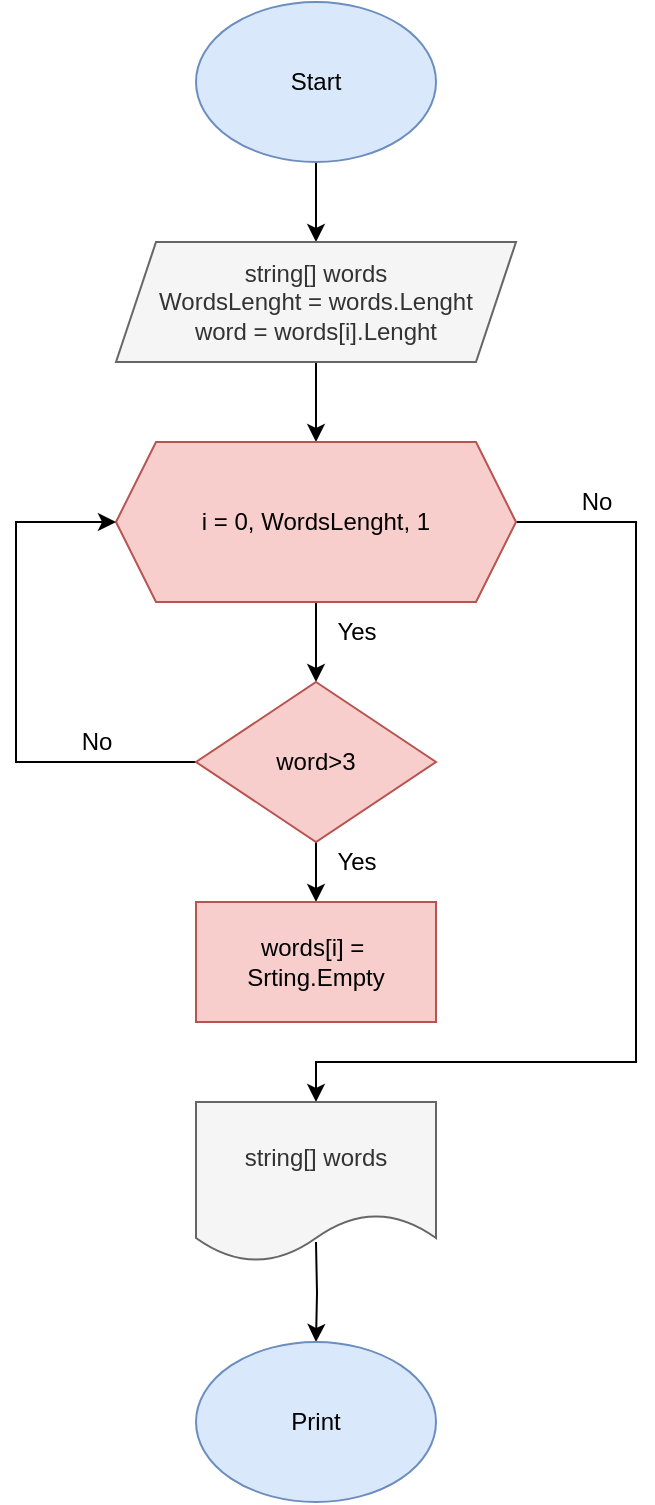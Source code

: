 <mxfile version="20.2.4"><diagram id="NZl1ZIhx0xcvblmw9nXE" name="Страница 1"><mxGraphModel dx="1522" dy="1677" grid="1" gridSize="10" guides="1" tooltips="1" connect="1" arrows="1" fold="1" page="1" pageScale="1" pageWidth="827" pageHeight="1169" math="0" shadow="0"><root><mxCell id="0"/><mxCell id="1" parent="0"/><mxCell id="8MA8GCeou5Df6QJDmNbB-17" value="" style="edgeStyle=orthogonalEdgeStyle;rounded=0;orthogonalLoop=1;jettySize=auto;html=1;" edge="1" parent="1" source="8MA8GCeou5Df6QJDmNbB-1" target="8MA8GCeou5Df6QJDmNbB-2"><mxGeometry relative="1" as="geometry"/></mxCell><mxCell id="8MA8GCeou5Df6QJDmNbB-1" value="Start" style="ellipse;whiteSpace=wrap;html=1;fillColor=#dae8fc;strokeColor=#6c8ebf;" vertex="1" parent="1"><mxGeometry x="-20" y="-60" width="120" height="80" as="geometry"/></mxCell><mxCell id="8MA8GCeou5Df6QJDmNbB-12" style="edgeStyle=orthogonalEdgeStyle;rounded=0;orthogonalLoop=1;jettySize=auto;html=1;entryX=0.5;entryY=0;entryDx=0;entryDy=0;" edge="1" parent="1" source="8MA8GCeou5Df6QJDmNbB-2" target="8MA8GCeou5Df6QJDmNbB-3"><mxGeometry relative="1" as="geometry"/></mxCell><mxCell id="8MA8GCeou5Df6QJDmNbB-2" value="string[] words&lt;br&gt;WordsLenght = words.Lenght&lt;br&gt;word = words[i].Lenght" style="shape=parallelogram;perimeter=parallelogramPerimeter;whiteSpace=wrap;html=1;fixedSize=1;fillColor=#f5f5f5;fontColor=#333333;strokeColor=#666666;" vertex="1" parent="1"><mxGeometry x="-60" y="60" width="200" height="60" as="geometry"/></mxCell><mxCell id="8MA8GCeou5Df6QJDmNbB-9" style="edgeStyle=orthogonalEdgeStyle;rounded=0;orthogonalLoop=1;jettySize=auto;html=1;entryX=0.5;entryY=0;entryDx=0;entryDy=0;" edge="1" parent="1" source="8MA8GCeou5Df6QJDmNbB-3" target="8MA8GCeou5Df6QJDmNbB-4"><mxGeometry relative="1" as="geometry"/></mxCell><mxCell id="8MA8GCeou5Df6QJDmNbB-14" style="edgeStyle=orthogonalEdgeStyle;rounded=0;orthogonalLoop=1;jettySize=auto;html=1;entryX=0.5;entryY=0;entryDx=0;entryDy=0;" edge="1" parent="1" source="8MA8GCeou5Df6QJDmNbB-3" target="8MA8GCeou5Df6QJDmNbB-6"><mxGeometry relative="1" as="geometry"><mxPoint x="190" y="470" as="targetPoint"/><Array as="points"><mxPoint x="200" y="200"/><mxPoint x="200" y="470"/><mxPoint x="40" y="470"/></Array></mxGeometry></mxCell><mxCell id="8MA8GCeou5Df6QJDmNbB-3" value="i = 0, WordsLenght, 1" style="shape=hexagon;perimeter=hexagonPerimeter2;whiteSpace=wrap;html=1;fixedSize=1;fillColor=#f8cecc;strokeColor=#b85450;" vertex="1" parent="1"><mxGeometry x="-60" y="160" width="200" height="80" as="geometry"/></mxCell><mxCell id="8MA8GCeou5Df6QJDmNbB-10" style="edgeStyle=orthogonalEdgeStyle;rounded=0;orthogonalLoop=1;jettySize=auto;html=1;entryX=0.5;entryY=0;entryDx=0;entryDy=0;" edge="1" parent="1" source="8MA8GCeou5Df6QJDmNbB-4" target="8MA8GCeou5Df6QJDmNbB-5"><mxGeometry relative="1" as="geometry"/></mxCell><mxCell id="8MA8GCeou5Df6QJDmNbB-24" style="edgeStyle=orthogonalEdgeStyle;rounded=0;orthogonalLoop=1;jettySize=auto;html=1;entryX=0;entryY=0.5;entryDx=0;entryDy=0;" edge="1" parent="1" source="8MA8GCeou5Df6QJDmNbB-4" target="8MA8GCeou5Df6QJDmNbB-3"><mxGeometry relative="1" as="geometry"><mxPoint x="-110" y="200" as="targetPoint"/><Array as="points"><mxPoint x="-110" y="320"/><mxPoint x="-110" y="200"/></Array></mxGeometry></mxCell><mxCell id="8MA8GCeou5Df6QJDmNbB-4" value="word&amp;gt;3" style="rhombus;whiteSpace=wrap;html=1;fillColor=#f8cecc;strokeColor=#b85450;" vertex="1" parent="1"><mxGeometry x="-20" y="280" width="120" height="80" as="geometry"/></mxCell><mxCell id="8MA8GCeou5Df6QJDmNbB-5" value="words[i] =&amp;nbsp;&lt;br&gt;Srting.Empty" style="rounded=0;whiteSpace=wrap;html=1;fillColor=#f8cecc;strokeColor=#b85450;" vertex="1" parent="1"><mxGeometry x="-20" y="390" width="120" height="60" as="geometry"/></mxCell><mxCell id="8MA8GCeou5Df6QJDmNbB-20" style="edgeStyle=orthogonalEdgeStyle;rounded=0;orthogonalLoop=1;jettySize=auto;html=1;entryX=0.5;entryY=0;entryDx=0;entryDy=0;" edge="1" parent="1" target="8MA8GCeou5Df6QJDmNbB-7"><mxGeometry relative="1" as="geometry"><mxPoint x="40" y="560" as="sourcePoint"/></mxGeometry></mxCell><mxCell id="8MA8GCeou5Df6QJDmNbB-6" value="string[] words" style="shape=document;whiteSpace=wrap;html=1;boundedLbl=1;fillColor=#f5f5f5;fontColor=#333333;strokeColor=#666666;" vertex="1" parent="1"><mxGeometry x="-20" y="490" width="120" height="80" as="geometry"/></mxCell><mxCell id="8MA8GCeou5Df6QJDmNbB-7" value="Print" style="ellipse;whiteSpace=wrap;html=1;fillColor=#dae8fc;strokeColor=#6c8ebf;" vertex="1" parent="1"><mxGeometry x="-20" y="610" width="120" height="80" as="geometry"/></mxCell><mxCell id="8MA8GCeou5Df6QJDmNbB-22" value="Yes" style="text;html=1;align=center;verticalAlign=middle;resizable=0;points=[];autosize=1;strokeColor=none;fillColor=none;" vertex="1" parent="1"><mxGeometry x="40" y="240" width="40" height="30" as="geometry"/></mxCell><mxCell id="8MA8GCeou5Df6QJDmNbB-23" value="No" style="text;html=1;align=center;verticalAlign=middle;resizable=0;points=[];autosize=1;strokeColor=none;fillColor=none;" vertex="1" parent="1"><mxGeometry x="160" y="175" width="40" height="30" as="geometry"/></mxCell><mxCell id="8MA8GCeou5Df6QJDmNbB-25" value="No" style="text;html=1;align=center;verticalAlign=middle;resizable=0;points=[];autosize=1;strokeColor=none;fillColor=none;" vertex="1" parent="1"><mxGeometry x="-90" y="295" width="40" height="30" as="geometry"/></mxCell><mxCell id="8MA8GCeou5Df6QJDmNbB-26" value="Yes" style="text;html=1;align=center;verticalAlign=middle;resizable=0;points=[];autosize=1;strokeColor=none;fillColor=none;" vertex="1" parent="1"><mxGeometry x="40" y="355" width="40" height="30" as="geometry"/></mxCell></root></mxGraphModel></diagram></mxfile>